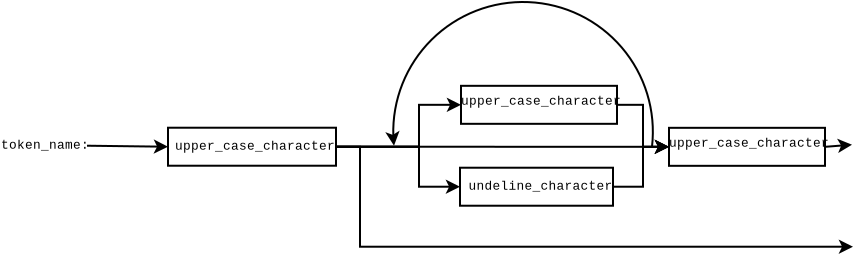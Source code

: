 <?xml version="1.0" encoding="UTF-8"?>
<dia:diagram xmlns:dia="http://www.lysator.liu.se/~alla/dia/">
  <dia:layer name="Background" visible="true" active="true">
    <dia:object type="Standard - Text" version="1" id="O0">
      <dia:attribute name="obj_pos">
        <dia:point val="0.55,7.2"/>
      </dia:attribute>
      <dia:attribute name="obj_bb">
        <dia:rectangle val="0.55,6.668;4.785,7.393"/>
      </dia:attribute>
      <dia:attribute name="text">
        <dia:composite type="text">
          <dia:attribute name="string">
            <dia:string>#token_name:#</dia:string>
          </dia:attribute>
          <dia:attribute name="font">
            <dia:font family="Courier New" style="0" name="Courier"/>
          </dia:attribute>
          <dia:attribute name="height">
            <dia:real val="0.8"/>
          </dia:attribute>
          <dia:attribute name="pos">
            <dia:point val="0.55,7.2"/>
          </dia:attribute>
          <dia:attribute name="color">
            <dia:color val="#000000"/>
          </dia:attribute>
          <dia:attribute name="alignment">
            <dia:enum val="0"/>
          </dia:attribute>
        </dia:composite>
      </dia:attribute>
      <dia:attribute name="valign">
        <dia:enum val="3"/>
      </dia:attribute>
    </dia:object>
    <dia:object type="Standard - Line" version="0" id="O1">
      <dia:attribute name="obj_pos">
        <dia:point val="4.85,7.05"/>
      </dia:attribute>
      <dia:attribute name="obj_bb">
        <dia:rectangle val="4.799,6.731;9.012,7.454"/>
      </dia:attribute>
      <dia:attribute name="conn_endpoints">
        <dia:point val="4.85,7.05"/>
        <dia:point val="8.9,7.1"/>
      </dia:attribute>
      <dia:attribute name="numcp">
        <dia:int val="1"/>
      </dia:attribute>
      <dia:attribute name="end_arrow">
        <dia:enum val="22"/>
      </dia:attribute>
      <dia:attribute name="end_arrow_length">
        <dia:real val="0.5"/>
      </dia:attribute>
      <dia:attribute name="end_arrow_width">
        <dia:real val="0.5"/>
      </dia:attribute>
      <dia:connections>
        <dia:connection handle="1" to="O2" connection="3"/>
      </dia:connections>
    </dia:object>
    <dia:object type="Standard - Box" version="0" id="O2">
      <dia:attribute name="obj_pos">
        <dia:point val="8.9,6.15"/>
      </dia:attribute>
      <dia:attribute name="obj_bb">
        <dia:rectangle val="8.85,6.1;17.35,8.1"/>
      </dia:attribute>
      <dia:attribute name="elem_corner">
        <dia:point val="8.9,6.15"/>
      </dia:attribute>
      <dia:attribute name="elem_width">
        <dia:real val="8.4"/>
      </dia:attribute>
      <dia:attribute name="elem_height">
        <dia:real val="1.9"/>
      </dia:attribute>
      <dia:attribute name="show_background">
        <dia:boolean val="true"/>
      </dia:attribute>
    </dia:object>
    <dia:object type="Standard - Text" version="1" id="O3">
      <dia:attribute name="obj_pos">
        <dia:point val="9.25,7.25"/>
      </dia:attribute>
      <dia:attribute name="obj_bb">
        <dia:rectangle val="9.25,6.718;16.95,7.443"/>
      </dia:attribute>
      <dia:attribute name="text">
        <dia:composite type="text">
          <dia:attribute name="string">
            <dia:string>#upper_case_character#</dia:string>
          </dia:attribute>
          <dia:attribute name="font">
            <dia:font family="Courier New" style="0" name="Courier"/>
          </dia:attribute>
          <dia:attribute name="height">
            <dia:real val="0.8"/>
          </dia:attribute>
          <dia:attribute name="pos">
            <dia:point val="9.25,7.25"/>
          </dia:attribute>
          <dia:attribute name="color">
            <dia:color val="#000000"/>
          </dia:attribute>
          <dia:attribute name="alignment">
            <dia:enum val="0"/>
          </dia:attribute>
        </dia:composite>
      </dia:attribute>
      <dia:attribute name="valign">
        <dia:enum val="3"/>
      </dia:attribute>
    </dia:object>
    <dia:object type="Standard - Box" version="0" id="O4">
      <dia:attribute name="obj_pos">
        <dia:point val="23.55,4.055"/>
      </dia:attribute>
      <dia:attribute name="obj_bb">
        <dia:rectangle val="23.5,4.005;31.4,6.005"/>
      </dia:attribute>
      <dia:attribute name="elem_corner">
        <dia:point val="23.55,4.055"/>
      </dia:attribute>
      <dia:attribute name="elem_width">
        <dia:real val="7.8"/>
      </dia:attribute>
      <dia:attribute name="elem_height">
        <dia:real val="1.9"/>
      </dia:attribute>
      <dia:attribute name="show_background">
        <dia:boolean val="true"/>
      </dia:attribute>
    </dia:object>
    <dia:object type="Standard - Text" version="1" id="O5">
      <dia:attribute name="obj_pos">
        <dia:point val="23.55,5.005"/>
      </dia:attribute>
      <dia:attribute name="obj_bb">
        <dia:rectangle val="23.55,4.473;31.25,5.197"/>
      </dia:attribute>
      <dia:attribute name="text">
        <dia:composite type="text">
          <dia:attribute name="string">
            <dia:string>#upper_case_character#</dia:string>
          </dia:attribute>
          <dia:attribute name="font">
            <dia:font family="Courier New" style="0" name="Courier"/>
          </dia:attribute>
          <dia:attribute name="height">
            <dia:real val="0.8"/>
          </dia:attribute>
          <dia:attribute name="pos">
            <dia:point val="23.55,5.005"/>
          </dia:attribute>
          <dia:attribute name="color">
            <dia:color val="#000000"/>
          </dia:attribute>
          <dia:attribute name="alignment">
            <dia:enum val="0"/>
          </dia:attribute>
        </dia:composite>
      </dia:attribute>
      <dia:attribute name="valign">
        <dia:enum val="3"/>
      </dia:attribute>
      <dia:connections>
        <dia:connection handle="0" to="O4" connection="3"/>
      </dia:connections>
    </dia:object>
    <dia:object type="Standard - Box" version="0" id="O6">
      <dia:attribute name="obj_pos">
        <dia:point val="33.95,6.155"/>
      </dia:attribute>
      <dia:attribute name="obj_bb">
        <dia:rectangle val="33.9,6.105;41.8,8.105"/>
      </dia:attribute>
      <dia:attribute name="elem_corner">
        <dia:point val="33.95,6.155"/>
      </dia:attribute>
      <dia:attribute name="elem_width">
        <dia:real val="7.8"/>
      </dia:attribute>
      <dia:attribute name="elem_height">
        <dia:real val="1.9"/>
      </dia:attribute>
      <dia:attribute name="show_background">
        <dia:boolean val="true"/>
      </dia:attribute>
    </dia:object>
    <dia:object type="Standard - Text" version="1" id="O7">
      <dia:attribute name="obj_pos">
        <dia:point val="33.95,7.105"/>
      </dia:attribute>
      <dia:attribute name="obj_bb">
        <dia:rectangle val="33.95,6.572;41.65,7.298"/>
      </dia:attribute>
      <dia:attribute name="text">
        <dia:composite type="text">
          <dia:attribute name="string">
            <dia:string>#upper_case_character#</dia:string>
          </dia:attribute>
          <dia:attribute name="font">
            <dia:font family="Courier New" style="0" name="Courier"/>
          </dia:attribute>
          <dia:attribute name="height">
            <dia:real val="0.8"/>
          </dia:attribute>
          <dia:attribute name="pos">
            <dia:point val="33.95,7.105"/>
          </dia:attribute>
          <dia:attribute name="color">
            <dia:color val="#000000"/>
          </dia:attribute>
          <dia:attribute name="alignment">
            <dia:enum val="0"/>
          </dia:attribute>
        </dia:composite>
      </dia:attribute>
      <dia:attribute name="valign">
        <dia:enum val="3"/>
      </dia:attribute>
      <dia:connections>
        <dia:connection handle="0" to="O6" connection="3"/>
      </dia:connections>
    </dia:object>
    <dia:object type="Standard - ZigZagLine" version="1" id="O8">
      <dia:attribute name="obj_pos">
        <dia:point val="17.3,7.1"/>
      </dia:attribute>
      <dia:attribute name="obj_bb">
        <dia:rectangle val="17.25,4.643;23.662,7.15"/>
      </dia:attribute>
      <dia:attribute name="orth_points">
        <dia:point val="17.3,7.1"/>
        <dia:point val="21.45,7.1"/>
        <dia:point val="21.45,5.005"/>
        <dia:point val="23.55,5.005"/>
      </dia:attribute>
      <dia:attribute name="orth_orient">
        <dia:enum val="0"/>
        <dia:enum val="1"/>
        <dia:enum val="0"/>
      </dia:attribute>
      <dia:attribute name="autorouting">
        <dia:boolean val="false"/>
      </dia:attribute>
      <dia:attribute name="end_arrow">
        <dia:enum val="22"/>
      </dia:attribute>
      <dia:attribute name="end_arrow_length">
        <dia:real val="0.5"/>
      </dia:attribute>
      <dia:attribute name="end_arrow_width">
        <dia:real val="0.5"/>
      </dia:attribute>
      <dia:connections>
        <dia:connection handle="0" to="O2" connection="4"/>
        <dia:connection handle="1" to="O4" connection="3"/>
      </dia:connections>
    </dia:object>
    <dia:object type="Standard - ZigZagLine" version="1" id="O9">
      <dia:attribute name="obj_pos">
        <dia:point val="31.35,5.005"/>
      </dia:attribute>
      <dia:attribute name="obj_bb">
        <dia:rectangle val="31.3,4.955;34.062,7.467"/>
      </dia:attribute>
      <dia:attribute name="orth_points">
        <dia:point val="31.35,5.005"/>
        <dia:point val="32.65,5.005"/>
        <dia:point val="32.65,7.105"/>
        <dia:point val="33.95,7.105"/>
      </dia:attribute>
      <dia:attribute name="orth_orient">
        <dia:enum val="0"/>
        <dia:enum val="1"/>
        <dia:enum val="0"/>
      </dia:attribute>
      <dia:attribute name="autorouting">
        <dia:boolean val="true"/>
      </dia:attribute>
      <dia:attribute name="end_arrow">
        <dia:enum val="22"/>
      </dia:attribute>
      <dia:attribute name="end_arrow_length">
        <dia:real val="0.5"/>
      </dia:attribute>
      <dia:attribute name="end_arrow_width">
        <dia:real val="0.5"/>
      </dia:attribute>
      <dia:connections>
        <dia:connection handle="0" to="O4" connection="4"/>
        <dia:connection handle="1" to="O6" connection="3"/>
      </dia:connections>
    </dia:object>
    <dia:object type="Standard - Box" version="0" id="O10">
      <dia:attribute name="obj_pos">
        <dia:point val="23.5,8.15"/>
      </dia:attribute>
      <dia:attribute name="obj_bb">
        <dia:rectangle val="23.45,8.1;31.2,10.1"/>
      </dia:attribute>
      <dia:attribute name="elem_corner">
        <dia:point val="23.5,8.15"/>
      </dia:attribute>
      <dia:attribute name="elem_width">
        <dia:real val="7.65"/>
      </dia:attribute>
      <dia:attribute name="elem_height">
        <dia:real val="1.9"/>
      </dia:attribute>
      <dia:attribute name="show_background">
        <dia:boolean val="true"/>
      </dia:attribute>
    </dia:object>
    <dia:object type="Standard - Text" version="1" id="O11">
      <dia:attribute name="obj_pos">
        <dia:point val="23.925,9.25"/>
      </dia:attribute>
      <dia:attribute name="obj_bb">
        <dia:rectangle val="23.925,8.717;30.855,9.443"/>
      </dia:attribute>
      <dia:attribute name="text">
        <dia:composite type="text">
          <dia:attribute name="string">
            <dia:string>#undeline_character#</dia:string>
          </dia:attribute>
          <dia:attribute name="font">
            <dia:font family="Courier New" style="0" name="Courier"/>
          </dia:attribute>
          <dia:attribute name="height">
            <dia:real val="0.8"/>
          </dia:attribute>
          <dia:attribute name="pos">
            <dia:point val="23.925,9.25"/>
          </dia:attribute>
          <dia:attribute name="color">
            <dia:color val="#000000"/>
          </dia:attribute>
          <dia:attribute name="alignment">
            <dia:enum val="0"/>
          </dia:attribute>
        </dia:composite>
      </dia:attribute>
      <dia:attribute name="valign">
        <dia:enum val="3"/>
      </dia:attribute>
    </dia:object>
    <dia:object type="Standard - ZigZagLine" version="1" id="O12">
      <dia:attribute name="obj_pos">
        <dia:point val="17.3,7.1"/>
      </dia:attribute>
      <dia:attribute name="obj_bb">
        <dia:rectangle val="17.25,7.05;23.612,9.462"/>
      </dia:attribute>
      <dia:attribute name="orth_points">
        <dia:point val="17.3,7.1"/>
        <dia:point val="21.45,7.1"/>
        <dia:point val="21.45,9.1"/>
        <dia:point val="23.5,9.1"/>
      </dia:attribute>
      <dia:attribute name="orth_orient">
        <dia:enum val="0"/>
        <dia:enum val="1"/>
        <dia:enum val="0"/>
      </dia:attribute>
      <dia:attribute name="autorouting">
        <dia:boolean val="false"/>
      </dia:attribute>
      <dia:attribute name="end_arrow">
        <dia:enum val="22"/>
      </dia:attribute>
      <dia:attribute name="end_arrow_length">
        <dia:real val="0.5"/>
      </dia:attribute>
      <dia:attribute name="end_arrow_width">
        <dia:real val="0.5"/>
      </dia:attribute>
      <dia:connections>
        <dia:connection handle="0" to="O2" connection="4"/>
        <dia:connection handle="1" to="O10" connection="3"/>
      </dia:connections>
    </dia:object>
    <dia:object type="Standard - ZigZagLine" version="1" id="O13">
      <dia:attribute name="obj_pos">
        <dia:point val="31.15,9.1"/>
      </dia:attribute>
      <dia:attribute name="obj_bb">
        <dia:rectangle val="31.1,6.743;34.062,9.15"/>
      </dia:attribute>
      <dia:attribute name="orth_points">
        <dia:point val="31.15,9.1"/>
        <dia:point val="32.65,9.1"/>
        <dia:point val="32.65,7.105"/>
        <dia:point val="33.95,7.105"/>
      </dia:attribute>
      <dia:attribute name="orth_orient">
        <dia:enum val="0"/>
        <dia:enum val="1"/>
        <dia:enum val="0"/>
      </dia:attribute>
      <dia:attribute name="autorouting">
        <dia:boolean val="false"/>
      </dia:attribute>
      <dia:attribute name="end_arrow">
        <dia:enum val="22"/>
      </dia:attribute>
      <dia:attribute name="end_arrow_length">
        <dia:real val="0.5"/>
      </dia:attribute>
      <dia:attribute name="end_arrow_width">
        <dia:real val="0.5"/>
      </dia:attribute>
      <dia:connections>
        <dia:connection handle="0" to="O10" connection="4"/>
        <dia:connection handle="1" to="O6" connection="3"/>
      </dia:connections>
    </dia:object>
    <dia:object type="Standard - Line" version="0" id="O14">
      <dia:attribute name="obj_pos">
        <dia:point val="41.75,7.105"/>
      </dia:attribute>
      <dia:attribute name="obj_bb">
        <dia:rectangle val="41.696,6.687;43.212,7.408"/>
      </dia:attribute>
      <dia:attribute name="conn_endpoints">
        <dia:point val="41.75,7.105"/>
        <dia:point val="43.1,7"/>
      </dia:attribute>
      <dia:attribute name="numcp">
        <dia:int val="1"/>
      </dia:attribute>
      <dia:attribute name="end_arrow">
        <dia:enum val="22"/>
      </dia:attribute>
      <dia:attribute name="end_arrow_length">
        <dia:real val="0.5"/>
      </dia:attribute>
      <dia:attribute name="end_arrow_width">
        <dia:real val="0.5"/>
      </dia:attribute>
      <dia:connections>
        <dia:connection handle="0" to="O6" connection="4"/>
      </dia:connections>
    </dia:object>
    <dia:object type="Standard - Arc" version="0" id="O15">
      <dia:attribute name="obj_pos">
        <dia:point val="33.1,7.1"/>
      </dia:attribute>
      <dia:attribute name="obj_bb">
        <dia:rectangle val="19.763,-0.186;33.193,7.15"/>
      </dia:attribute>
      <dia:attribute name="conn_endpoints">
        <dia:point val="33.1,7.1"/>
        <dia:point val="20.2,7.05"/>
      </dia:attribute>
      <dia:attribute name="curve_distance">
        <dia:real val="7.211"/>
      </dia:attribute>
      <dia:attribute name="end_arrow">
        <dia:enum val="22"/>
      </dia:attribute>
      <dia:attribute name="end_arrow_length">
        <dia:real val="0.5"/>
      </dia:attribute>
      <dia:attribute name="end_arrow_width">
        <dia:real val="0.5"/>
      </dia:attribute>
    </dia:object>
    <dia:object type="Standard - Line" version="0" id="O16">
      <dia:attribute name="obj_pos">
        <dia:point val="17.3,7.1"/>
      </dia:attribute>
      <dia:attribute name="obj_bb">
        <dia:rectangle val="17.25,6.743;34.062,7.467"/>
      </dia:attribute>
      <dia:attribute name="conn_endpoints">
        <dia:point val="17.3,7.1"/>
        <dia:point val="33.95,7.105"/>
      </dia:attribute>
      <dia:attribute name="numcp">
        <dia:int val="1"/>
      </dia:attribute>
      <dia:attribute name="end_arrow">
        <dia:enum val="22"/>
      </dia:attribute>
      <dia:attribute name="end_arrow_length">
        <dia:real val="0.5"/>
      </dia:attribute>
      <dia:attribute name="end_arrow_width">
        <dia:real val="0.5"/>
      </dia:attribute>
      <dia:connections>
        <dia:connection handle="0" to="O2" connection="4"/>
        <dia:connection handle="1" to="O6" connection="3"/>
      </dia:connections>
    </dia:object>
    <dia:object type="Standard - ZigZagLine" version="1" id="O17">
      <dia:attribute name="obj_pos">
        <dia:point val="17.3,7.1"/>
      </dia:attribute>
      <dia:attribute name="obj_bb">
        <dia:rectangle val="17.25,7.05;43.262,12.462"/>
      </dia:attribute>
      <dia:attribute name="orth_points">
        <dia:point val="17.3,7.1"/>
        <dia:point val="18.5,7.1"/>
        <dia:point val="18.5,12.1"/>
        <dia:point val="43.15,12.1"/>
      </dia:attribute>
      <dia:attribute name="orth_orient">
        <dia:enum val="0"/>
        <dia:enum val="1"/>
        <dia:enum val="0"/>
      </dia:attribute>
      <dia:attribute name="autorouting">
        <dia:boolean val="false"/>
      </dia:attribute>
      <dia:attribute name="end_arrow">
        <dia:enum val="22"/>
      </dia:attribute>
      <dia:attribute name="end_arrow_length">
        <dia:real val="0.5"/>
      </dia:attribute>
      <dia:attribute name="end_arrow_width">
        <dia:real val="0.5"/>
      </dia:attribute>
      <dia:connections>
        <dia:connection handle="0" to="O2" connection="4"/>
      </dia:connections>
    </dia:object>
  </dia:layer>
</dia:diagram>
